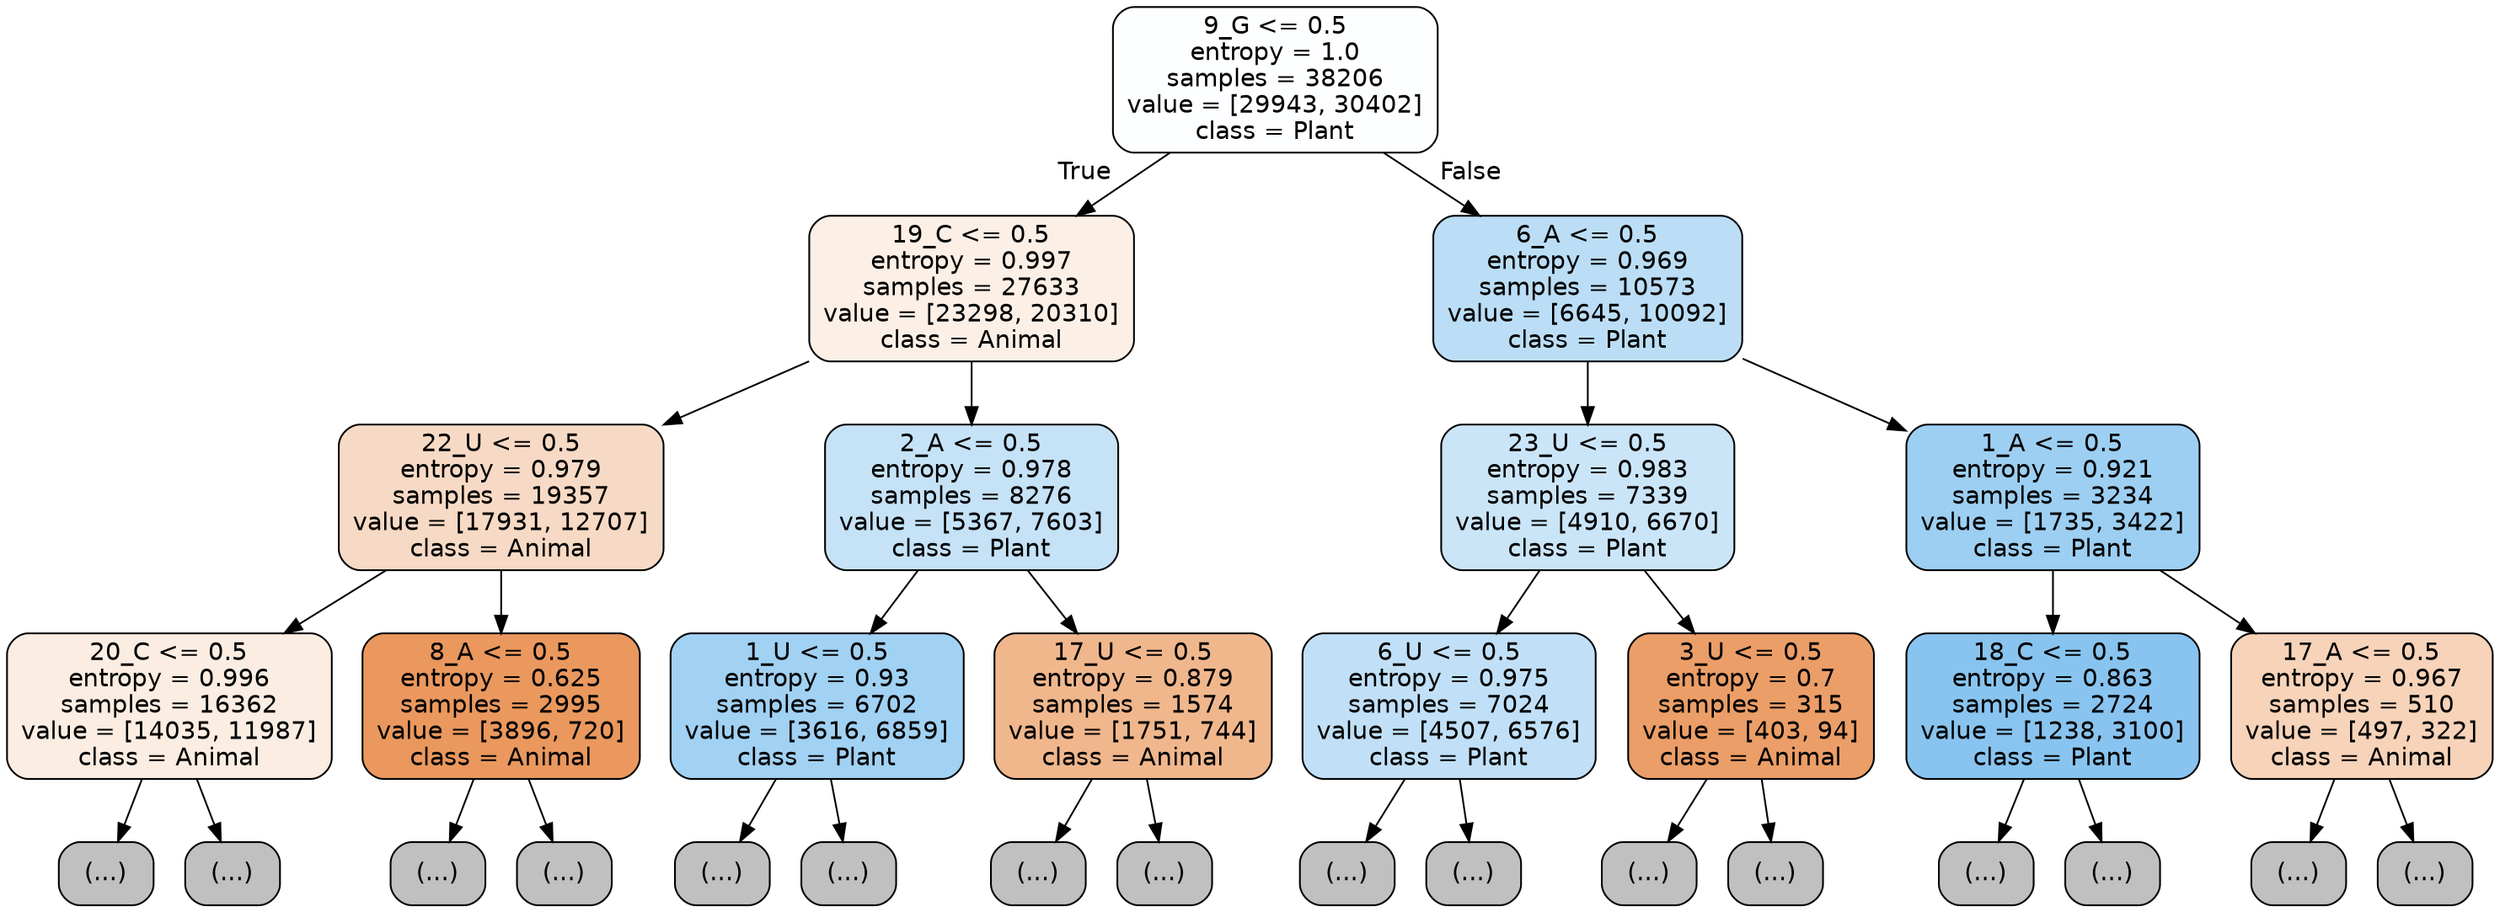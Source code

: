 digraph Tree {
node [shape=box, style="filled, rounded", color="black", fontname="helvetica"] ;
edge [fontname="helvetica"] ;
0 [label="9_G <= 0.5\nentropy = 1.0\nsamples = 38206\nvalue = [29943, 30402]\nclass = Plant", fillcolor="#fcfeff"] ;
1 [label="19_C <= 0.5\nentropy = 0.997\nsamples = 27633\nvalue = [23298, 20310]\nclass = Animal", fillcolor="#fcefe6"] ;
0 -> 1 [labeldistance=2.5, labelangle=45, headlabel="True"] ;
2 [label="22_U <= 0.5\nentropy = 0.979\nsamples = 19357\nvalue = [17931, 12707]\nclass = Animal", fillcolor="#f7dac5"] ;
1 -> 2 ;
3 [label="20_C <= 0.5\nentropy = 0.996\nsamples = 16362\nvalue = [14035, 11987]\nclass = Animal", fillcolor="#fbede2"] ;
2 -> 3 ;
4 [label="(...)", fillcolor="#C0C0C0"] ;
3 -> 4 ;
6287 [label="(...)", fillcolor="#C0C0C0"] ;
3 -> 6287 ;
8306 [label="8_A <= 0.5\nentropy = 0.625\nsamples = 2995\nvalue = [3896, 720]\nclass = Animal", fillcolor="#ea985e"] ;
2 -> 8306 ;
8307 [label="(...)", fillcolor="#C0C0C0"] ;
8306 -> 8307 ;
9062 [label="(...)", fillcolor="#C0C0C0"] ;
8306 -> 9062 ;
9343 [label="2_A <= 0.5\nentropy = 0.978\nsamples = 8276\nvalue = [5367, 7603]\nclass = Plant", fillcolor="#c5e2f7"] ;
1 -> 9343 ;
9344 [label="1_U <= 0.5\nentropy = 0.93\nsamples = 6702\nvalue = [3616, 6859]\nclass = Plant", fillcolor="#a1d1f3"] ;
9343 -> 9344 ;
9345 [label="(...)", fillcolor="#C0C0C0"] ;
9344 -> 9345 ;
10622 [label="(...)", fillcolor="#C0C0C0"] ;
9344 -> 10622 ;
11699 [label="17_U <= 0.5\nentropy = 0.879\nsamples = 1574\nvalue = [1751, 744]\nclass = Animal", fillcolor="#f0b78d"] ;
9343 -> 11699 ;
11700 [label="(...)", fillcolor="#C0C0C0"] ;
11699 -> 11700 ;
12233 [label="(...)", fillcolor="#C0C0C0"] ;
11699 -> 12233 ;
12400 [label="6_A <= 0.5\nentropy = 0.969\nsamples = 10573\nvalue = [6645, 10092]\nclass = Plant", fillcolor="#bbdef6"] ;
0 -> 12400 [labeldistance=2.5, labelangle=-45, headlabel="False"] ;
12401 [label="23_U <= 0.5\nentropy = 0.983\nsamples = 7339\nvalue = [4910, 6670]\nclass = Plant", fillcolor="#cbe5f8"] ;
12400 -> 12401 ;
12402 [label="6_U <= 0.5\nentropy = 0.975\nsamples = 7024\nvalue = [4507, 6576]\nclass = Plant", fillcolor="#c1e0f7"] ;
12401 -> 12402 ;
12403 [label="(...)", fillcolor="#C0C0C0"] ;
12402 -> 12403 ;
14518 [label="(...)", fillcolor="#C0C0C0"] ;
12402 -> 14518 ;
15609 [label="3_U <= 0.5\nentropy = 0.7\nsamples = 315\nvalue = [403, 94]\nclass = Animal", fillcolor="#eb9e67"] ;
12401 -> 15609 ;
15610 [label="(...)", fillcolor="#C0C0C0"] ;
15609 -> 15610 ;
15723 [label="(...)", fillcolor="#C0C0C0"] ;
15609 -> 15723 ;
15776 [label="1_A <= 0.5\nentropy = 0.921\nsamples = 3234\nvalue = [1735, 3422]\nclass = Plant", fillcolor="#9dcff2"] ;
12400 -> 15776 ;
15777 [label="18_C <= 0.5\nentropy = 0.863\nsamples = 2724\nvalue = [1238, 3100]\nclass = Plant", fillcolor="#88c4ef"] ;
15776 -> 15777 ;
15778 [label="(...)", fillcolor="#C0C0C0"] ;
15777 -> 15778 ;
16435 [label="(...)", fillcolor="#C0C0C0"] ;
15777 -> 16435 ;
16582 [label="17_A <= 0.5\nentropy = 0.967\nsamples = 510\nvalue = [497, 322]\nclass = Animal", fillcolor="#f6d3b9"] ;
15776 -> 16582 ;
16583 [label="(...)", fillcolor="#C0C0C0"] ;
16582 -> 16583 ;
16754 [label="(...)", fillcolor="#C0C0C0"] ;
16582 -> 16754 ;
}